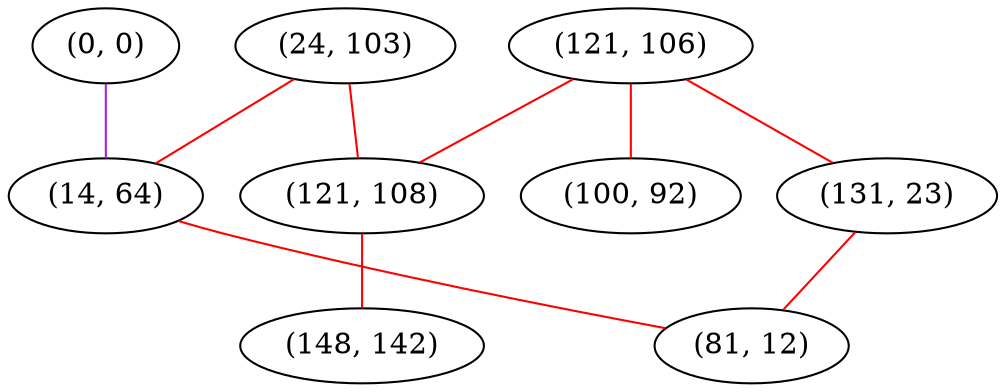 graph "" {
"(121, 106)";
"(100, 92)";
"(24, 103)";
"(131, 23)";
"(121, 108)";
"(0, 0)";
"(14, 64)";
"(81, 12)";
"(148, 142)";
"(121, 106)" -- "(131, 23)"  [color=red, key=0, weight=1];
"(121, 106)" -- "(100, 92)"  [color=red, key=0, weight=1];
"(121, 106)" -- "(121, 108)"  [color=red, key=0, weight=1];
"(24, 103)" -- "(14, 64)"  [color=red, key=0, weight=1];
"(24, 103)" -- "(121, 108)"  [color=red, key=0, weight=1];
"(131, 23)" -- "(81, 12)"  [color=red, key=0, weight=1];
"(121, 108)" -- "(148, 142)"  [color=red, key=0, weight=1];
"(0, 0)" -- "(14, 64)"  [color=purple, key=0, weight=4];
"(14, 64)" -- "(81, 12)"  [color=red, key=0, weight=1];
}
